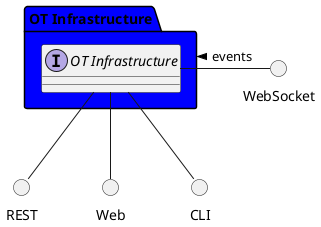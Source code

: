 @startuml



package "OT Infrastructure" #blue {

    interface "OT Infrastructure" as i {
    
    
    }
}

circle REST
circle Web
circle CLI
circle WebSocket

i -down- Web
i -down- CLI
i -down- REST
WebSocket -left- i: events >

package "OT Infrastructure" #blue {


}



@enduml
